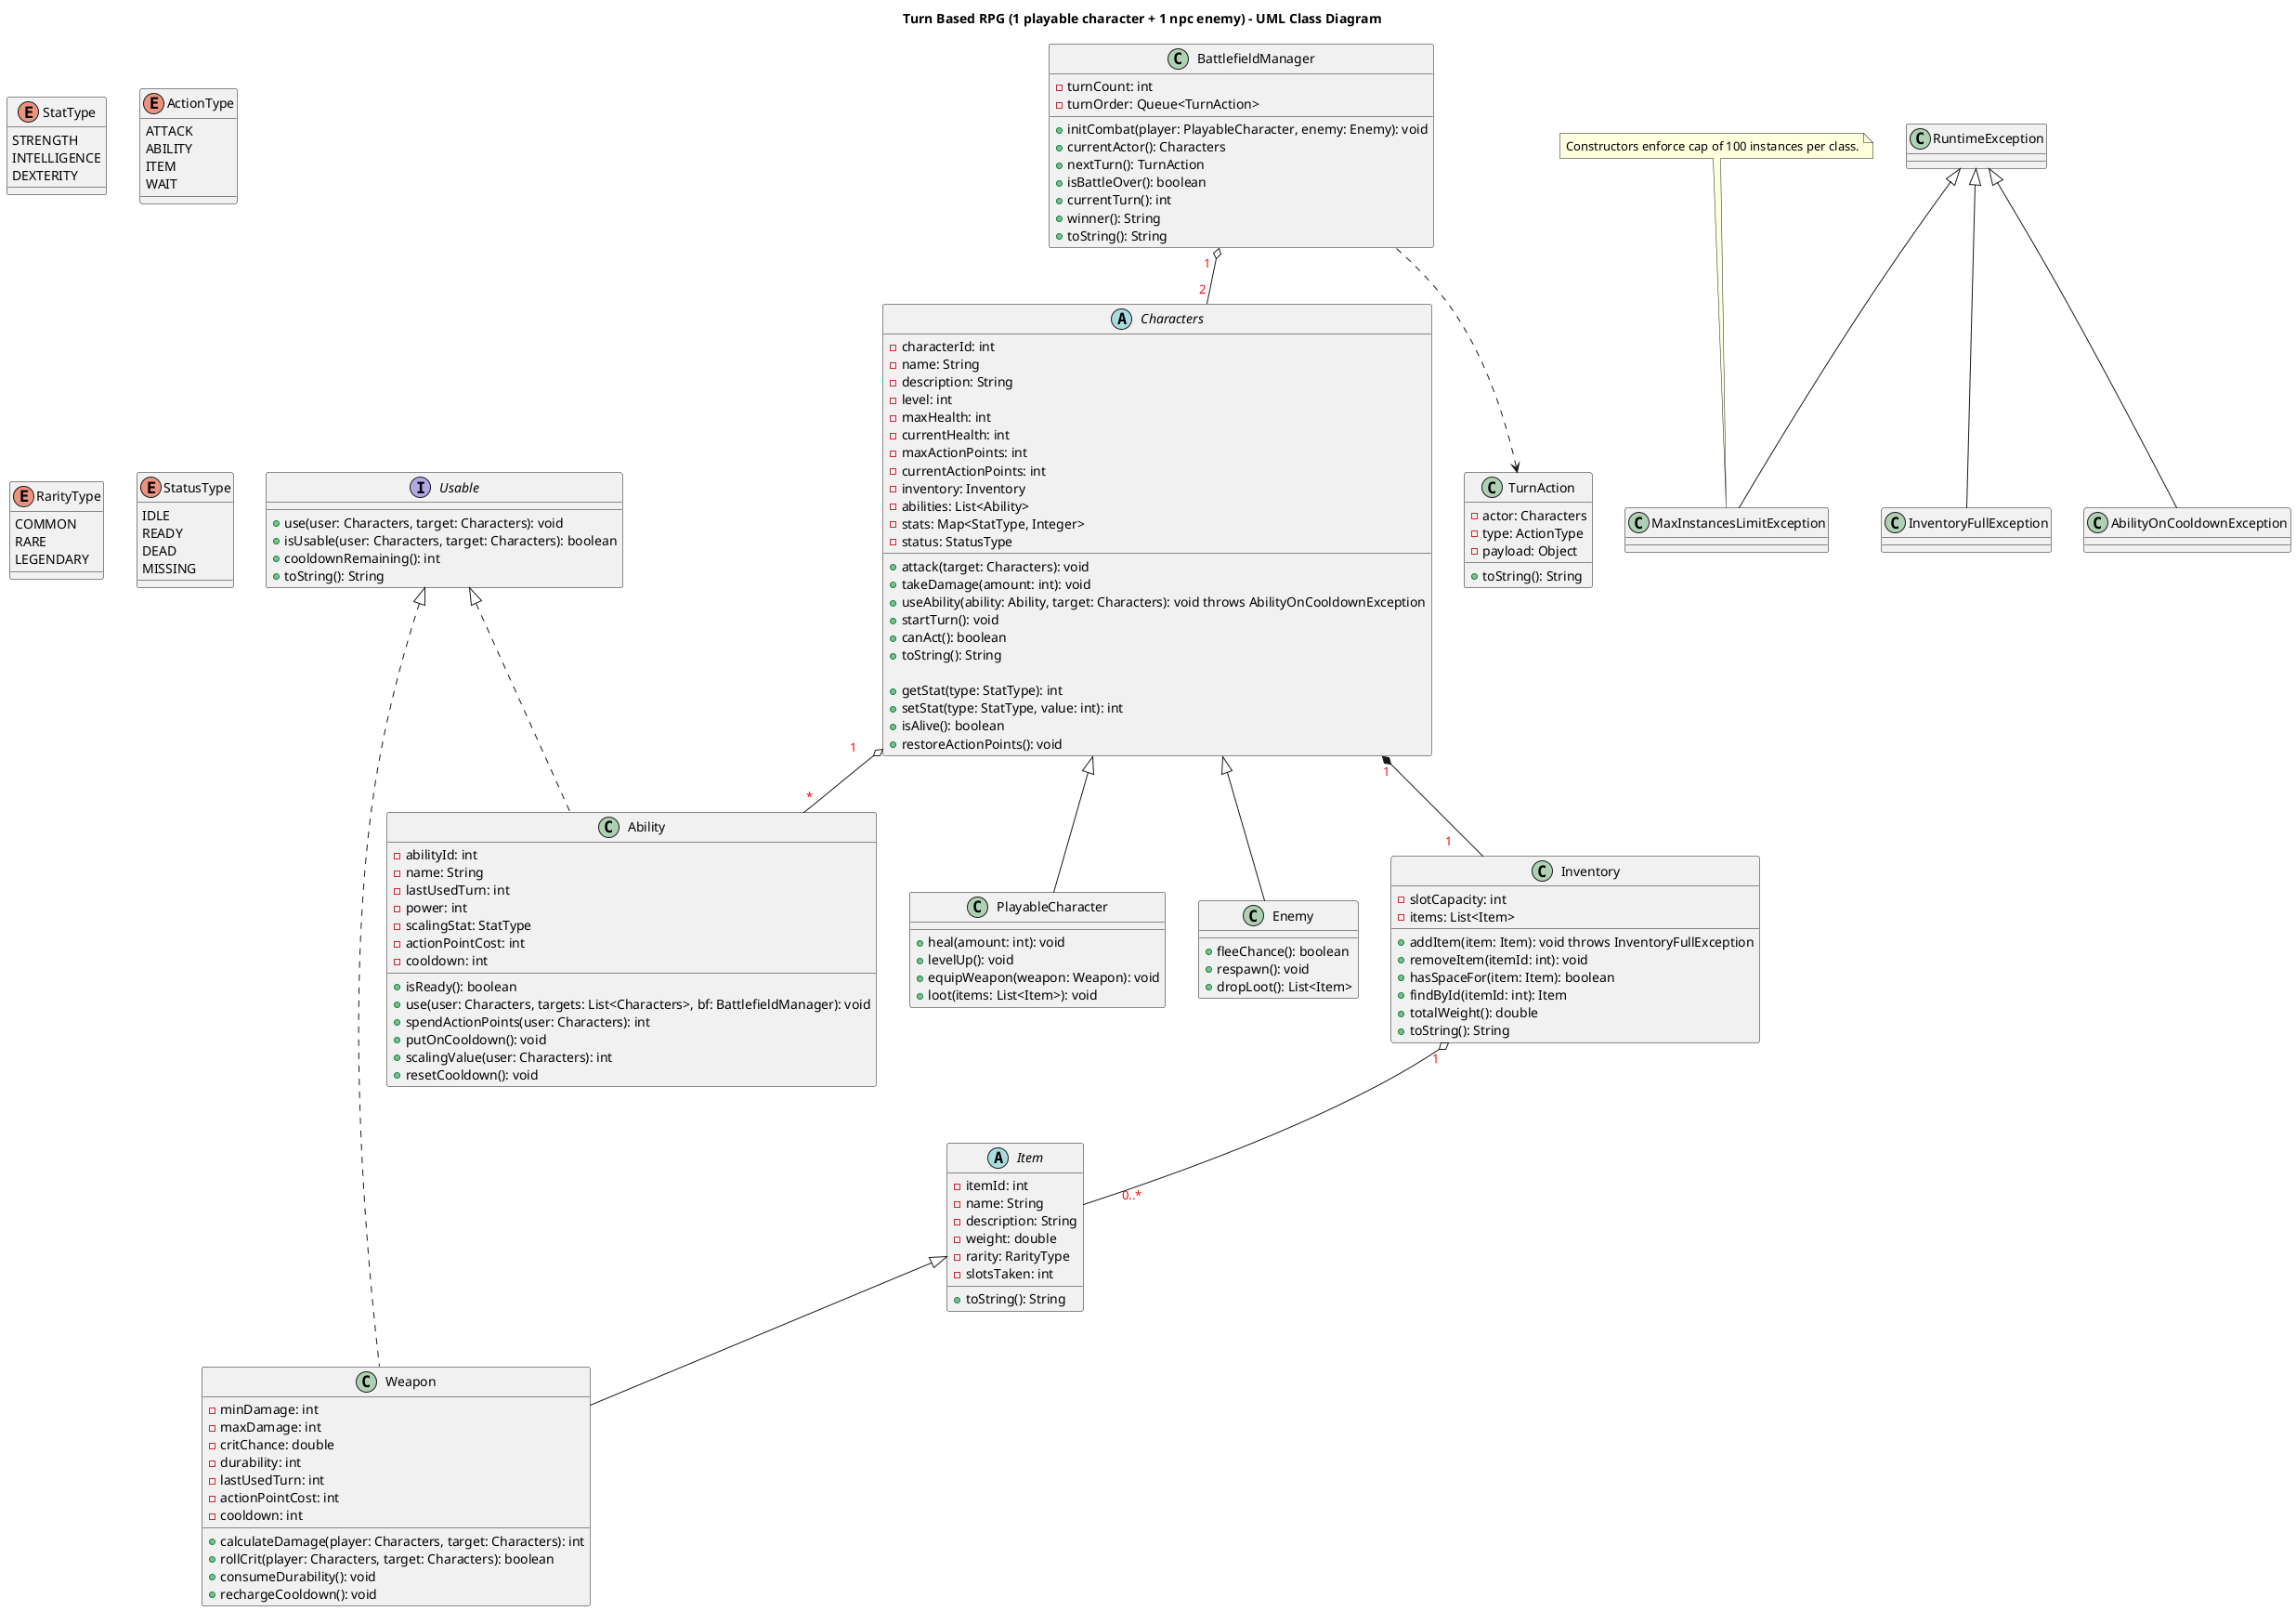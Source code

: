@startuml
title Turn Based RPG (1 playable character + 1 npc enemy) - UML Class Diagram

' @Enums
enum StatType {
    STRENGTH
    INTELLIGENCE
    DEXTERITY
}
enum ActionType {
    ATTACK
    ABILITY
    ITEM
    WAIT
}
enum RarityType {
    COMMON
    RARE
    LEGENDARY
}
enum StatusType {
    IDLE
    READY
    DEAD
    MISSING
}

' @Interfaces
interface Usable {
    +use(user: Characters, target: Characters): void
    +isUsable(user: Characters, target: Characters): boolean
    +cooldownRemaining(): int
    +toString(): String
}

' @Exceptions
class MaxInstancesLimitException extends RuntimeException
class InventoryFullException extends RuntimeException
class AbilityOnCooldownException extends RuntimeException

' @Characters
abstract class Characters {
    - characterId: int
    - name: String
    - description: String
    - level: int
    - maxHealth: int
    - currentHealth: int
    - maxActionPoints: int
    - currentActionPoints: int
    - inventory: Inventory
    - abilities: List<Ability>
    - stats: Map<StatType, Integer>
    - status: StatusType

    + attack(target: Characters): void
    + takeDamage(amount: int): void
    + useAbility(ability: Ability, target: Characters): void throws AbilityOnCooldownException
    + startTurn(): void
    + canAct(): boolean
    + toString(): String

    + getStat(type: StatType): int
    + setStat(type: StatType, value: int): int
    + isAlive(): boolean
    + restoreActionPoints(): void
}
class PlayableCharacter extends Characters {
    +heal(amount: int): void
    +levelUp(): void
    +equipWeapon(weapon: Weapon): void
    +loot(items: List<Item>): void
}
class Enemy extends Characters {
    +fleeChance(): boolean
    +respawn(): void
    +dropLoot(): List<Item>
    ' Removed for now: +applyStatusEffect(target: Characters): void
}

' @Inventory, Items, Weapons, and Abilities
class Inventory {
    -slotCapacity: int
    -items: List<Item>

    +addItem(item: Item): void throws InventoryFullException
    +removeItem(itemId: int): void
    +hasSpaceFor(item: Item): boolean
    +findById(itemId: int): Item
    +totalWeight(): double
    +toString(): String
}
abstract class Item {
    -itemId: int
    -name: String
    -description: String
    -weight: double
    -rarity: RarityType
    -slotsTaken: int

    +toString(): String
}
class Weapon extends Item implements Usable {
    -minDamage: int
    -maxDamage: int
    -critChance: double
    -durability: int
    -lastUsedTurn: int
    -actionPointCost: int
    -cooldown: int

    +calculateDamage(player: Characters, target: Characters): int
    +rollCrit(player: Characters, target: Characters): boolean
    +consumeDurability(): void
    +rechargeCooldown(): void
}
class Ability implements Usable {
    -abilityId: int
    -name: String
    -lastUsedTurn: int
    -power: int
    -scalingStat: StatType
    -actionPointCost: int
    -cooldown: int

    +isReady(): boolean
    +use(user: Characters, targets: List<Characters>, bf: BattlefieldManager): void
    +spendActionPoints(user: Characters): int
    +putOnCooldown(): void
    +scalingValue(user: Characters): int
    +resetCooldown(): void
}

' @BattleFieldManager and TurnAction
class BattlefieldManager {
    -turnCount: int
    -turnOrder: Queue<TurnAction>

    +initCombat(player: PlayableCharacter, enemy: Enemy): void
    +currentActor(): Characters
    +nextTurn(): TurnAction
    +isBattleOver(): boolean
    +currentTurn(): int
    +winner(): String
    +toString(): String
}
class TurnAction {
    -actor: Characters
    -type: ActionType
    -payload: Object

    +toString(): String
}

' @Relationships
Characters "<color:red>1</color>" *-- "<color:red>1       </color>" Inventory
Characters "<color:red>1      </color>" o-- "<color:red>*</color>" Ability

Inventory "<color:red>  1</color>" o-- "<color:red>          0..*</color>" Item

BattlefieldManager "<color:red>1  </color>" o-- "<color:red>2 </color>" Characters
BattlefieldManager ..> TurnAction


note top of MaxInstancesLimitException
Constructors enforce cap of 100 instances per class.
end note

@enduml
